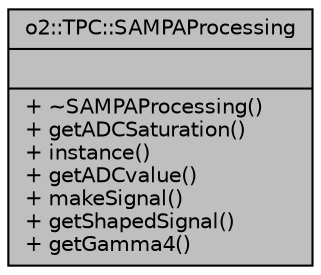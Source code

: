 digraph "o2::TPC::SAMPAProcessing"
{
 // INTERACTIVE_SVG=YES
  bgcolor="transparent";
  edge [fontname="Helvetica",fontsize="10",labelfontname="Helvetica",labelfontsize="10"];
  node [fontname="Helvetica",fontsize="10",shape=record];
  Node1 [label="{o2::TPC::SAMPAProcessing\n||+ ~SAMPAProcessing()\l+ getADCSaturation()\l+ instance()\l+ getADCvalue()\l+ makeSignal()\l+ getShapedSignal()\l+ getGamma4()\l}",height=0.2,width=0.4,color="black", fillcolor="grey75", style="filled" fontcolor="black"];
}
